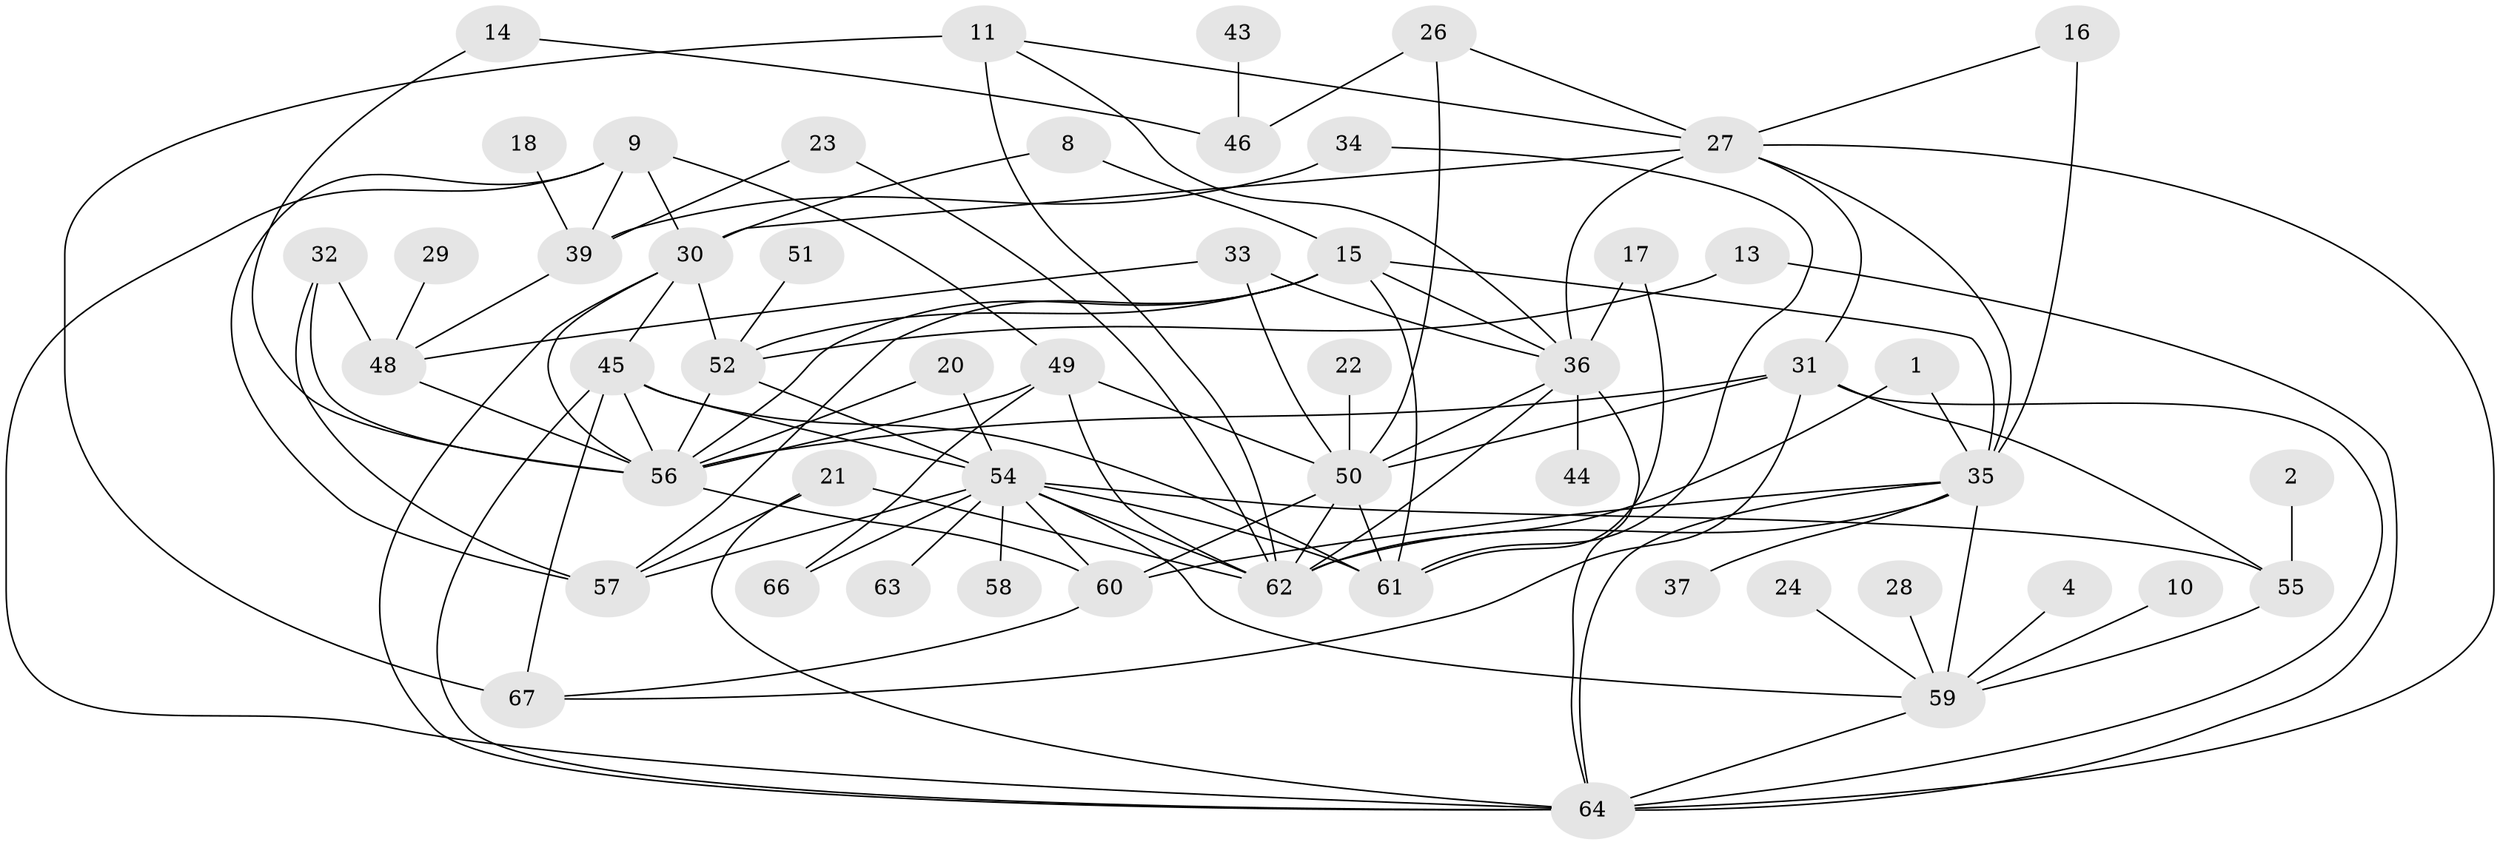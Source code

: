 // original degree distribution, {1: 0.17293233082706766, 3: 0.20300751879699247, 2: 0.19548872180451127, 0: 0.10526315789473684, 5: 0.11278195488721804, 4: 0.16541353383458646, 6: 0.015037593984962405, 7: 0.022556390977443608, 8: 0.007518796992481203}
// Generated by graph-tools (version 1.1) at 2025/25/03/09/25 03:25:23]
// undirected, 53 vertices, 107 edges
graph export_dot {
graph [start="1"]
  node [color=gray90,style=filled];
  1;
  2;
  4;
  8;
  9;
  10;
  11;
  13;
  14;
  15;
  16;
  17;
  18;
  20;
  21;
  22;
  23;
  24;
  26;
  27;
  28;
  29;
  30;
  31;
  32;
  33;
  34;
  35;
  36;
  37;
  39;
  43;
  44;
  45;
  46;
  48;
  49;
  50;
  51;
  52;
  54;
  55;
  56;
  57;
  58;
  59;
  60;
  61;
  62;
  63;
  64;
  66;
  67;
  1 -- 35 [weight=1.0];
  1 -- 62 [weight=1.0];
  2 -- 55 [weight=1.0];
  4 -- 59 [weight=1.0];
  8 -- 15 [weight=1.0];
  8 -- 30 [weight=2.0];
  9 -- 30 [weight=1.0];
  9 -- 39 [weight=1.0];
  9 -- 49 [weight=1.0];
  9 -- 57 [weight=1.0];
  9 -- 64 [weight=1.0];
  10 -- 59 [weight=1.0];
  11 -- 27 [weight=1.0];
  11 -- 36 [weight=1.0];
  11 -- 62 [weight=1.0];
  11 -- 67 [weight=2.0];
  13 -- 52 [weight=1.0];
  13 -- 64 [weight=1.0];
  14 -- 46 [weight=1.0];
  14 -- 56 [weight=1.0];
  15 -- 35 [weight=1.0];
  15 -- 36 [weight=1.0];
  15 -- 52 [weight=1.0];
  15 -- 56 [weight=1.0];
  15 -- 57 [weight=1.0];
  15 -- 61 [weight=1.0];
  16 -- 27 [weight=1.0];
  16 -- 35 [weight=1.0];
  17 -- 36 [weight=1.0];
  17 -- 61 [weight=1.0];
  18 -- 39 [weight=1.0];
  20 -- 54 [weight=1.0];
  20 -- 56 [weight=1.0];
  21 -- 57 [weight=1.0];
  21 -- 62 [weight=1.0];
  21 -- 64 [weight=1.0];
  22 -- 50 [weight=1.0];
  23 -- 39 [weight=1.0];
  23 -- 62 [weight=1.0];
  24 -- 59 [weight=1.0];
  26 -- 27 [weight=1.0];
  26 -- 46 [weight=1.0];
  26 -- 50 [weight=2.0];
  27 -- 30 [weight=1.0];
  27 -- 31 [weight=1.0];
  27 -- 35 [weight=1.0];
  27 -- 36 [weight=1.0];
  27 -- 64 [weight=1.0];
  28 -- 59 [weight=1.0];
  29 -- 48 [weight=1.0];
  30 -- 45 [weight=1.0];
  30 -- 52 [weight=1.0];
  30 -- 56 [weight=1.0];
  30 -- 64 [weight=1.0];
  31 -- 50 [weight=1.0];
  31 -- 55 [weight=1.0];
  31 -- 56 [weight=1.0];
  31 -- 64 [weight=2.0];
  31 -- 67 [weight=1.0];
  32 -- 48 [weight=1.0];
  32 -- 56 [weight=1.0];
  32 -- 57 [weight=1.0];
  33 -- 36 [weight=1.0];
  33 -- 48 [weight=1.0];
  33 -- 50 [weight=1.0];
  34 -- 39 [weight=1.0];
  34 -- 61 [weight=1.0];
  35 -- 37 [weight=1.0];
  35 -- 59 [weight=1.0];
  35 -- 60 [weight=1.0];
  35 -- 62 [weight=1.0];
  35 -- 64 [weight=1.0];
  36 -- 44 [weight=1.0];
  36 -- 50 [weight=1.0];
  36 -- 62 [weight=1.0];
  36 -- 64 [weight=1.0];
  39 -- 48 [weight=1.0];
  43 -- 46 [weight=1.0];
  45 -- 54 [weight=1.0];
  45 -- 56 [weight=1.0];
  45 -- 61 [weight=1.0];
  45 -- 64 [weight=1.0];
  45 -- 67 [weight=1.0];
  48 -- 56 [weight=1.0];
  49 -- 50 [weight=1.0];
  49 -- 56 [weight=2.0];
  49 -- 62 [weight=1.0];
  49 -- 66 [weight=1.0];
  50 -- 60 [weight=1.0];
  50 -- 61 [weight=1.0];
  50 -- 62 [weight=1.0];
  51 -- 52 [weight=1.0];
  52 -- 54 [weight=1.0];
  52 -- 56 [weight=1.0];
  54 -- 55 [weight=1.0];
  54 -- 57 [weight=1.0];
  54 -- 58 [weight=1.0];
  54 -- 59 [weight=1.0];
  54 -- 60 [weight=1.0];
  54 -- 61 [weight=1.0];
  54 -- 62 [weight=1.0];
  54 -- 63 [weight=1.0];
  54 -- 66 [weight=1.0];
  55 -- 59 [weight=1.0];
  56 -- 60 [weight=1.0];
  59 -- 64 [weight=1.0];
  60 -- 67 [weight=1.0];
}

